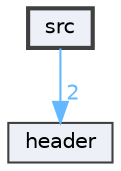 digraph "src"
{
 // LATEX_PDF_SIZE
  bgcolor="transparent";
  edge [fontname=Helvetica,fontsize=10,labelfontname=Helvetica,labelfontsize=10];
  node [fontname=Helvetica,fontsize=10,shape=box,height=0.2,width=0.4];
  compound=true
  dir_68267d1309a1af8e8297ef4c3efbcdba [label="src", fillcolor="#edf0f7", color="grey25", style="filled,bold", URL="dir_68267d1309a1af8e8297ef4c3efbcdba.html",tooltip=""];
  dir_1ec98ce50fa6ec55b40b8ffb1df38c3c [label="header", fillcolor="#edf0f7", color="grey25", style="filled", URL="dir_1ec98ce50fa6ec55b40b8ffb1df38c3c.html",tooltip=""];
  dir_68267d1309a1af8e8297ef4c3efbcdba->dir_1ec98ce50fa6ec55b40b8ffb1df38c3c [headlabel="2", labeldistance=1.5 headhref="dir_000001_000000.html" href="dir_000001_000000.html" color="steelblue1" fontcolor="steelblue1"];
}
